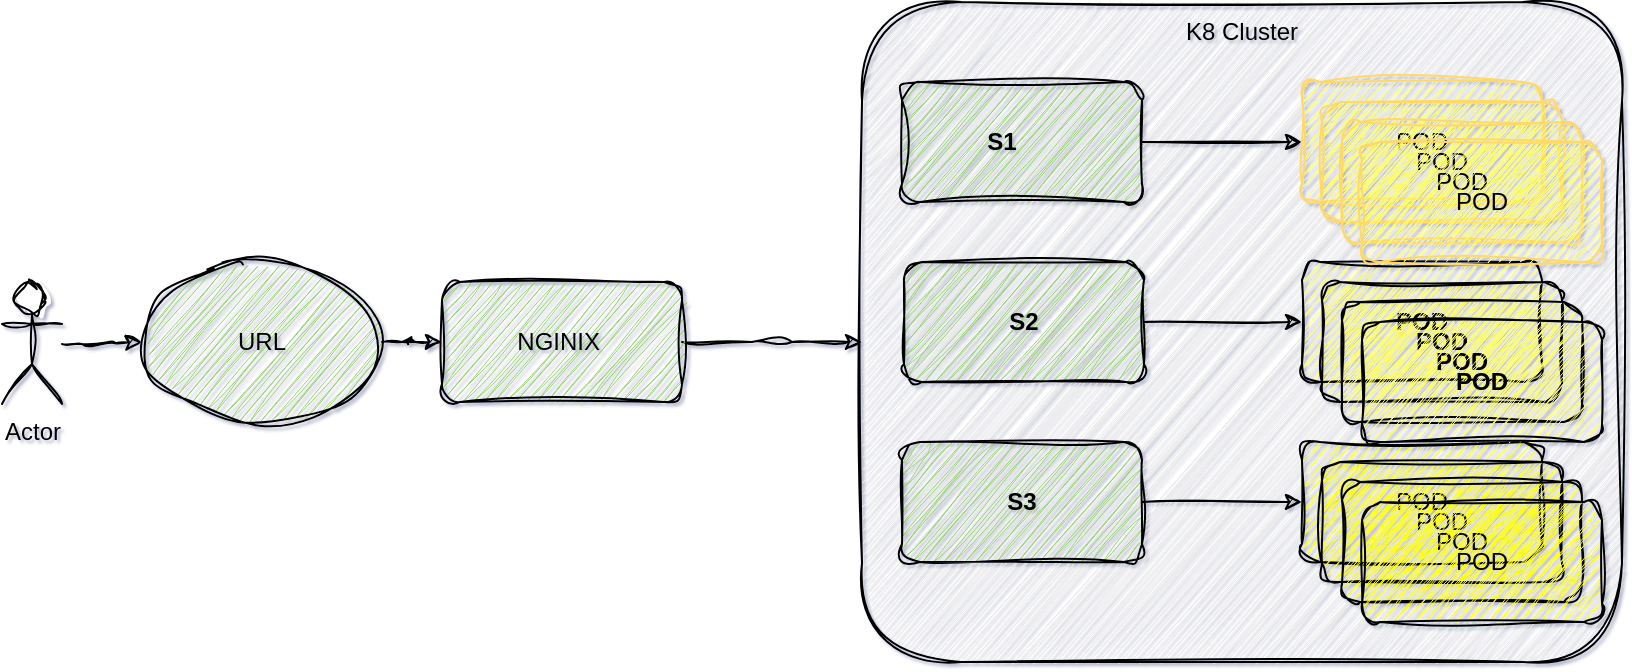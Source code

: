 <mxfile version="21.6.6" type="github">
  <diagram name="Page-1" id="pOELt78bewWW-ezFTZRW">
    <mxGraphModel dx="1909" dy="-481" grid="1" gridSize="10" guides="1" tooltips="1" connect="1" arrows="1" fold="1" page="1" pageScale="1" pageWidth="850" pageHeight="1100" background="#ffffff" math="0" shadow="1">
      <root>
        <mxCell id="0" />
        <mxCell id="1" parent="0" />
        <mxCell id="Ef24yYUR18RKYfWtKhXM-10" style="edgeStyle=orthogonalEdgeStyle;rounded=1;orthogonalLoop=1;jettySize=auto;html=1;sketch=1;curveFitting=1;jiggle=2;" edge="1" parent="1" source="Ef24yYUR18RKYfWtKhXM-2">
          <mxGeometry relative="1" as="geometry">
            <mxPoint x="-410" y="1300" as="targetPoint" />
          </mxGeometry>
        </mxCell>
        <mxCell id="Ef24yYUR18RKYfWtKhXM-2" value="NGINIX&amp;nbsp;" style="rounded=1;whiteSpace=wrap;html=1;fillColor=#97D077;sketch=1;curveFitting=1;jiggle=2;" vertex="1" parent="1">
          <mxGeometry x="-620" y="1270" width="120" height="60" as="geometry" />
        </mxCell>
        <mxCell id="Ef24yYUR18RKYfWtKhXM-8" value="" style="rounded=1;whiteSpace=wrap;html=1;fillColor=#E6E6E6;sketch=1;curveFitting=1;jiggle=2;" vertex="1" parent="1">
          <mxGeometry x="-410" y="1130" width="380" height="330" as="geometry" />
        </mxCell>
        <mxCell id="Ef24yYUR18RKYfWtKhXM-21" value="" style="edgeStyle=orthogonalEdgeStyle;rounded=1;orthogonalLoop=1;jettySize=auto;html=1;sketch=1;curveFitting=1;jiggle=2;" edge="1" parent="1" source="Ef24yYUR18RKYfWtKhXM-4" target="Ef24yYUR18RKYfWtKhXM-17">
          <mxGeometry relative="1" as="geometry" />
        </mxCell>
        <mxCell id="Ef24yYUR18RKYfWtKhXM-4" value="" style="rounded=1;whiteSpace=wrap;html=1;fillColor=#97D077;sketch=1;curveFitting=1;jiggle=2;" vertex="1" parent="1">
          <mxGeometry x="-390" y="1170" width="120" height="60" as="geometry" />
        </mxCell>
        <mxCell id="Ef24yYUR18RKYfWtKhXM-22" value="" style="edgeStyle=orthogonalEdgeStyle;rounded=1;orthogonalLoop=1;jettySize=auto;html=1;sketch=1;curveFitting=1;jiggle=2;" edge="1" parent="1" source="Ef24yYUR18RKYfWtKhXM-5" target="Ef24yYUR18RKYfWtKhXM-18">
          <mxGeometry relative="1" as="geometry" />
        </mxCell>
        <mxCell id="Ef24yYUR18RKYfWtKhXM-5" value="&lt;b style=&quot;border-color: var(--border-color);&quot;&gt;S2&lt;/b&gt;" style="rounded=1;whiteSpace=wrap;html=1;fillColor=#97D077;sketch=1;curveFitting=1;jiggle=2;" vertex="1" parent="1">
          <mxGeometry x="-389" y="1260" width="120" height="60" as="geometry" />
        </mxCell>
        <mxCell id="Ef24yYUR18RKYfWtKhXM-23" value="" style="edgeStyle=orthogonalEdgeStyle;rounded=1;orthogonalLoop=1;jettySize=auto;html=1;sketch=1;curveFitting=1;jiggle=2;" edge="1" parent="1" source="Ef24yYUR18RKYfWtKhXM-6" target="Ef24yYUR18RKYfWtKhXM-19">
          <mxGeometry relative="1" as="geometry" />
        </mxCell>
        <mxCell id="Ef24yYUR18RKYfWtKhXM-6" value="&lt;b&gt;S3&lt;/b&gt;" style="rounded=1;whiteSpace=wrap;html=1;fillColor=#97D077;sketch=1;curveFitting=1;jiggle=2;" vertex="1" parent="1">
          <mxGeometry x="-390" y="1350" width="120" height="60" as="geometry" />
        </mxCell>
        <mxCell id="Ef24yYUR18RKYfWtKhXM-17" value="POD" style="rounded=1;whiteSpace=wrap;html=1;fillColor=#FFFF66;strokeColor=#FFD966;sketch=1;curveFitting=1;jiggle=2;" vertex="1" parent="1">
          <mxGeometry x="-190" y="1170" width="120" height="60" as="geometry" />
        </mxCell>
        <mxCell id="Ef24yYUR18RKYfWtKhXM-18" value="&lt;b&gt;POD&lt;/b&gt;" style="rounded=1;whiteSpace=wrap;html=1;fillColor=#FFFF66;sketch=1;curveFitting=1;jiggle=2;" vertex="1" parent="1">
          <mxGeometry x="-190" y="1260" width="120" height="60" as="geometry" />
        </mxCell>
        <mxCell id="Ef24yYUR18RKYfWtKhXM-19" value="POD" style="rounded=1;whiteSpace=wrap;html=1;fillColor=#FFFF00;sketch=1;curveFitting=1;jiggle=2;" vertex="1" parent="1">
          <mxGeometry x="-190" y="1350" width="120" height="60" as="geometry" />
        </mxCell>
        <mxCell id="Ef24yYUR18RKYfWtKhXM-28" value="" style="edgeStyle=orthogonalEdgeStyle;rounded=1;orthogonalLoop=1;jettySize=auto;html=1;sketch=1;curveFitting=1;jiggle=2;" edge="1" parent="1" source="Ef24yYUR18RKYfWtKhXM-24">
          <mxGeometry relative="1" as="geometry">
            <mxPoint x="-770" y="1300" as="targetPoint" />
          </mxGeometry>
        </mxCell>
        <object label="Actor" id="Ef24yYUR18RKYfWtKhXM-24">
          <mxCell style="shape=umlActor;verticalLabelPosition=bottom;verticalAlign=top;html=1;outlineConnect=0;rounded=1;sketch=1;curveFitting=1;jiggle=2;" vertex="1" parent="1">
            <mxGeometry x="-840" y="1271" width="30" height="60" as="geometry" />
          </mxCell>
        </object>
        <mxCell id="Ef24yYUR18RKYfWtKhXM-29" value="" style="edgeStyle=orthogonalEdgeStyle;rounded=1;orthogonalLoop=1;jettySize=auto;html=1;sketch=1;curveFitting=1;jiggle=2;" edge="1" parent="1" source="Ef24yYUR18RKYfWtKhXM-26" target="Ef24yYUR18RKYfWtKhXM-2">
          <mxGeometry relative="1" as="geometry" />
        </mxCell>
        <mxCell id="Ef24yYUR18RKYfWtKhXM-26" value="URL" style="ellipse;whiteSpace=wrap;html=1;fillColor=#97D077;rounded=1;sketch=1;curveFitting=1;jiggle=2;" vertex="1" parent="1">
          <mxGeometry x="-770" y="1260" width="120" height="80" as="geometry" />
        </mxCell>
        <mxCell id="Ef24yYUR18RKYfWtKhXM-30" value="&lt;b&gt;S1&lt;/b&gt;" style="text;html=1;strokeColor=none;fillColor=none;align=center;verticalAlign=middle;whiteSpace=wrap;rounded=1;sketch=1;curveFitting=1;jiggle=2;" vertex="1" parent="1">
          <mxGeometry x="-370" y="1185" width="60" height="30" as="geometry" />
        </mxCell>
        <mxCell id="Ef24yYUR18RKYfWtKhXM-31" value="K8 Cluster" style="text;html=1;strokeColor=none;fillColor=none;align=center;verticalAlign=middle;whiteSpace=wrap;rounded=1;sketch=1;curveFitting=1;jiggle=2;" vertex="1" parent="1">
          <mxGeometry x="-250" y="1130" width="60" height="30" as="geometry" />
        </mxCell>
        <mxCell id="Ef24yYUR18RKYfWtKhXM-32" value="POD" style="rounded=1;whiteSpace=wrap;html=1;fillColor=#FFFF66;strokeColor=#FFD966;sketch=1;curveFitting=1;jiggle=2;" vertex="1" parent="1">
          <mxGeometry x="-180" y="1180" width="120" height="60" as="geometry" />
        </mxCell>
        <mxCell id="Ef24yYUR18RKYfWtKhXM-33" value="POD" style="rounded=1;whiteSpace=wrap;html=1;fillColor=#FFFF66;strokeColor=#FFD966;sketch=1;curveFitting=1;jiggle=2;" vertex="1" parent="1">
          <mxGeometry x="-170" y="1190" width="120" height="60" as="geometry" />
        </mxCell>
        <mxCell id="Ef24yYUR18RKYfWtKhXM-34" value="&lt;b&gt;POD&lt;/b&gt;" style="rounded=1;whiteSpace=wrap;html=1;fillColor=#FFFF66;sketch=1;curveFitting=1;jiggle=2;" vertex="1" parent="1">
          <mxGeometry x="-180" y="1270" width="120" height="60" as="geometry" />
        </mxCell>
        <mxCell id="Ef24yYUR18RKYfWtKhXM-35" value="&lt;b&gt;POD&lt;/b&gt;" style="rounded=1;whiteSpace=wrap;html=1;fillColor=#FFFF66;sketch=1;curveFitting=1;jiggle=2;" vertex="1" parent="1">
          <mxGeometry x="-170" y="1280" width="120" height="60" as="geometry" />
        </mxCell>
        <mxCell id="Ef24yYUR18RKYfWtKhXM-36" value="&lt;b&gt;POD&lt;/b&gt;" style="rounded=1;whiteSpace=wrap;html=1;fillColor=#FFFF66;sketch=1;curveFitting=1;jiggle=2;" vertex="1" parent="1">
          <mxGeometry x="-160" y="1290" width="120" height="60" as="geometry" />
        </mxCell>
        <mxCell id="Ef24yYUR18RKYfWtKhXM-37" value="POD" style="rounded=1;whiteSpace=wrap;html=1;fillColor=#FFFF66;strokeColor=#FFD966;sketch=1;curveFitting=1;jiggle=2;" vertex="1" parent="1">
          <mxGeometry x="-160" y="1200" width="120" height="60" as="geometry" />
        </mxCell>
        <mxCell id="Ef24yYUR18RKYfWtKhXM-38" value="POD" style="rounded=1;whiteSpace=wrap;html=1;fillColor=#FFFF00;sketch=1;curveFitting=1;jiggle=2;" vertex="1" parent="1">
          <mxGeometry x="-180" y="1360" width="120" height="60" as="geometry" />
        </mxCell>
        <mxCell id="Ef24yYUR18RKYfWtKhXM-39" value="POD" style="rounded=1;whiteSpace=wrap;html=1;fillColor=#FFFF00;sketch=1;curveFitting=1;jiggle=2;" vertex="1" parent="1">
          <mxGeometry x="-170" y="1370" width="120" height="60" as="geometry" />
        </mxCell>
        <mxCell id="Ef24yYUR18RKYfWtKhXM-40" value="POD" style="rounded=1;whiteSpace=wrap;html=1;fillColor=#FFFF00;sketch=1;curveFitting=1;jiggle=2;" vertex="1" parent="1">
          <mxGeometry x="-160" y="1380" width="120" height="60" as="geometry" />
        </mxCell>
      </root>
    </mxGraphModel>
  </diagram>
</mxfile>
